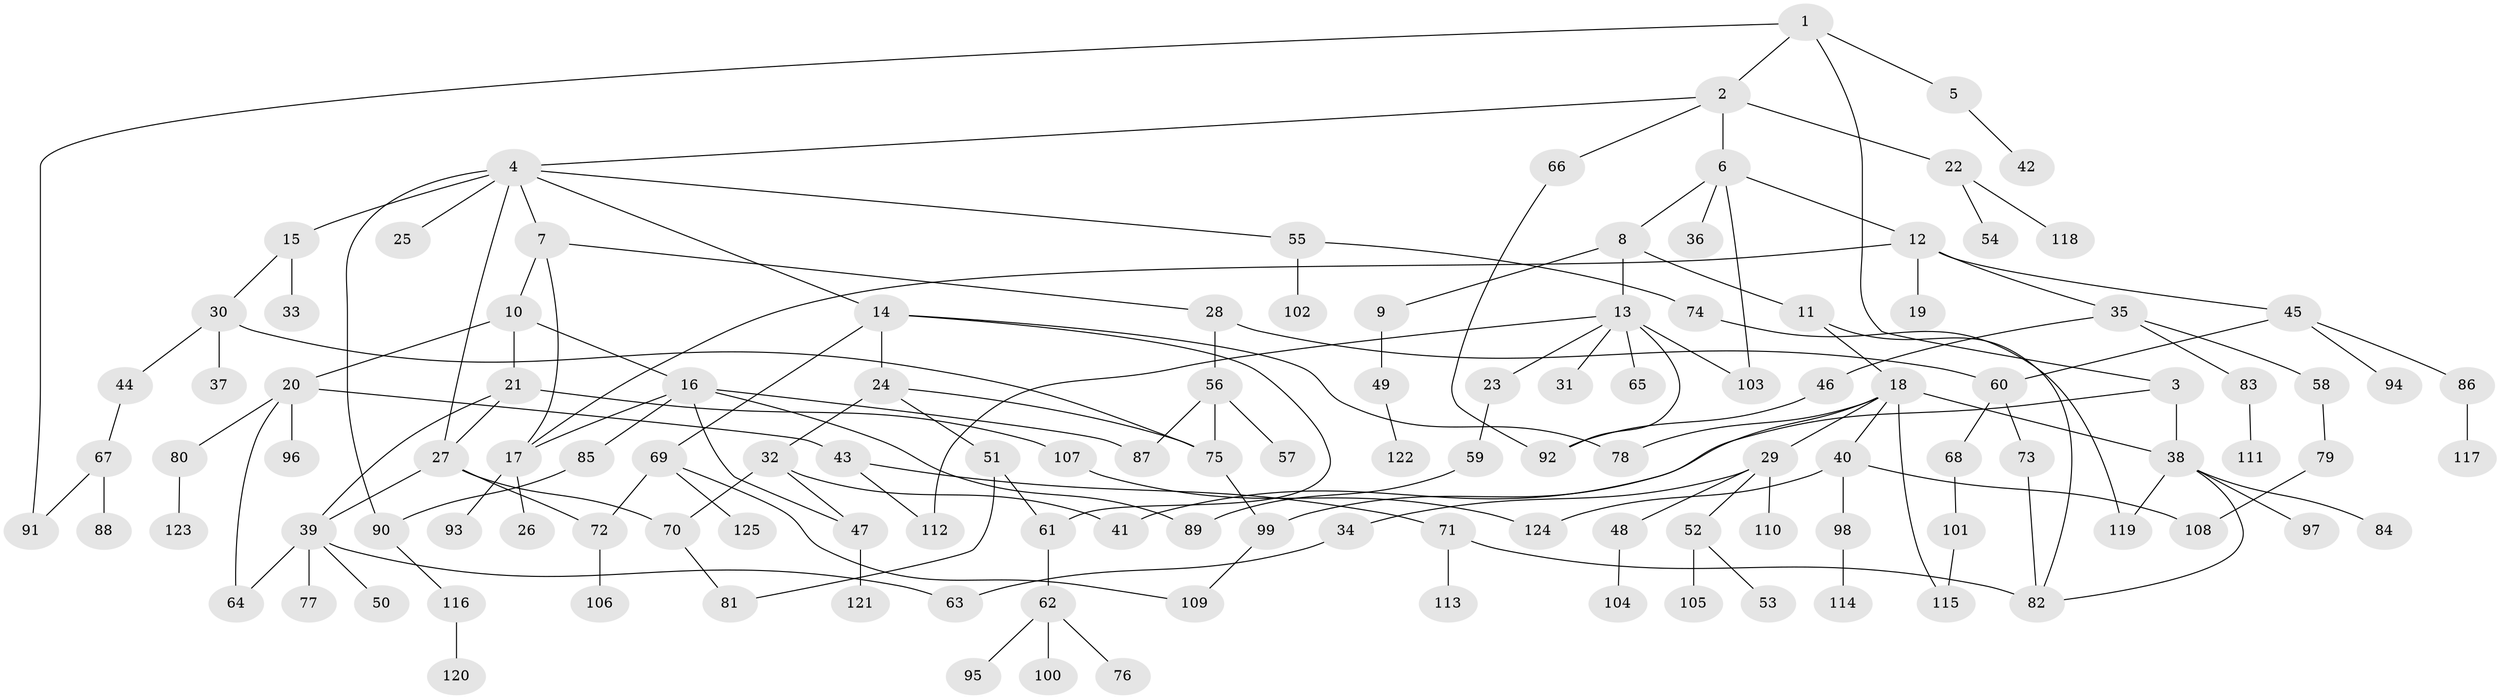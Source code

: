 // coarse degree distribution, {5: 0.10588235294117647, 9: 0.011764705882352941, 1: 0.32941176470588235, 4: 0.11764705882352941, 2: 0.27058823529411763, 8: 0.011764705882352941, 7: 0.03529411764705882, 10: 0.011764705882352941, 3: 0.10588235294117647}
// Generated by graph-tools (version 1.1) at 2025/23/03/03/25 07:23:32]
// undirected, 125 vertices, 158 edges
graph export_dot {
graph [start="1"]
  node [color=gray90,style=filled];
  1;
  2;
  3;
  4;
  5;
  6;
  7;
  8;
  9;
  10;
  11;
  12;
  13;
  14;
  15;
  16;
  17;
  18;
  19;
  20;
  21;
  22;
  23;
  24;
  25;
  26;
  27;
  28;
  29;
  30;
  31;
  32;
  33;
  34;
  35;
  36;
  37;
  38;
  39;
  40;
  41;
  42;
  43;
  44;
  45;
  46;
  47;
  48;
  49;
  50;
  51;
  52;
  53;
  54;
  55;
  56;
  57;
  58;
  59;
  60;
  61;
  62;
  63;
  64;
  65;
  66;
  67;
  68;
  69;
  70;
  71;
  72;
  73;
  74;
  75;
  76;
  77;
  78;
  79;
  80;
  81;
  82;
  83;
  84;
  85;
  86;
  87;
  88;
  89;
  90;
  91;
  92;
  93;
  94;
  95;
  96;
  97;
  98;
  99;
  100;
  101;
  102;
  103;
  104;
  105;
  106;
  107;
  108;
  109;
  110;
  111;
  112;
  113;
  114;
  115;
  116;
  117;
  118;
  119;
  120;
  121;
  122;
  123;
  124;
  125;
  1 -- 2;
  1 -- 3;
  1 -- 5;
  1 -- 91;
  2 -- 4;
  2 -- 6;
  2 -- 22;
  2 -- 66;
  3 -- 41;
  3 -- 38;
  4 -- 7;
  4 -- 14;
  4 -- 15;
  4 -- 25;
  4 -- 27;
  4 -- 55;
  4 -- 90;
  5 -- 42;
  6 -- 8;
  6 -- 12;
  6 -- 36;
  6 -- 103;
  7 -- 10;
  7 -- 28;
  7 -- 17;
  8 -- 9;
  8 -- 11;
  8 -- 13;
  9 -- 49;
  10 -- 16;
  10 -- 20;
  10 -- 21;
  11 -- 18;
  11 -- 82;
  12 -- 17;
  12 -- 19;
  12 -- 35;
  12 -- 45;
  13 -- 23;
  13 -- 31;
  13 -- 65;
  13 -- 92;
  13 -- 112;
  13 -- 103;
  14 -- 24;
  14 -- 61;
  14 -- 69;
  14 -- 78;
  15 -- 30;
  15 -- 33;
  16 -- 47;
  16 -- 85;
  16 -- 87;
  16 -- 17;
  16 -- 89;
  17 -- 26;
  17 -- 93;
  18 -- 29;
  18 -- 38;
  18 -- 40;
  18 -- 78;
  18 -- 115;
  18 -- 99;
  20 -- 43;
  20 -- 80;
  20 -- 96;
  20 -- 64;
  21 -- 107;
  21 -- 27;
  21 -- 39;
  22 -- 54;
  22 -- 118;
  23 -- 59;
  24 -- 32;
  24 -- 51;
  24 -- 75;
  27 -- 39;
  27 -- 72;
  27 -- 70;
  28 -- 56;
  28 -- 60;
  29 -- 34;
  29 -- 48;
  29 -- 52;
  29 -- 110;
  30 -- 37;
  30 -- 44;
  30 -- 75;
  32 -- 70;
  32 -- 47;
  32 -- 41;
  34 -- 63;
  35 -- 46;
  35 -- 58;
  35 -- 83;
  38 -- 84;
  38 -- 97;
  38 -- 82;
  38 -- 119;
  39 -- 50;
  39 -- 63;
  39 -- 64;
  39 -- 77;
  40 -- 98;
  40 -- 108;
  40 -- 124;
  43 -- 71;
  43 -- 112;
  44 -- 67;
  45 -- 86;
  45 -- 94;
  45 -- 60;
  46 -- 92;
  47 -- 121;
  48 -- 104;
  49 -- 122;
  51 -- 81;
  51 -- 61;
  52 -- 53;
  52 -- 105;
  55 -- 74;
  55 -- 102;
  56 -- 57;
  56 -- 87;
  56 -- 75;
  58 -- 79;
  59 -- 89;
  60 -- 68;
  60 -- 73;
  61 -- 62;
  62 -- 76;
  62 -- 95;
  62 -- 100;
  66 -- 92;
  67 -- 88;
  67 -- 91;
  68 -- 101;
  69 -- 72;
  69 -- 109;
  69 -- 125;
  70 -- 81;
  71 -- 113;
  71 -- 82;
  72 -- 106;
  73 -- 82;
  74 -- 119;
  75 -- 99;
  79 -- 108;
  80 -- 123;
  83 -- 111;
  85 -- 90;
  86 -- 117;
  90 -- 116;
  98 -- 114;
  99 -- 109;
  101 -- 115;
  107 -- 124;
  116 -- 120;
}
